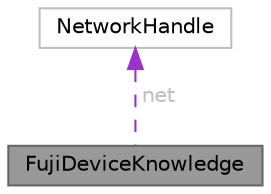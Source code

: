 digraph "FujiDeviceKnowledge"
{
 // LATEX_PDF_SIZE
  bgcolor="transparent";
  edge [fontname=Helvetica,fontsize=10,labelfontname=Helvetica,labelfontsize=10];
  node [fontname=Helvetica,fontsize=10,shape=box,height=0.2,width=0.4];
  Node1 [id="Node000001",label="FujiDeviceKnowledge",height=0.2,width=0.4,color="gray40", fillcolor="grey60", style="filled", fontcolor="black",tooltip="Holds runtime info about the camera."];
  Node2 -> Node1 [id="edge1_Node000001_Node000002",dir="back",color="darkorchid3",style="dashed",tooltip=" ",label=" net",fontcolor="grey" ];
  Node2 [id="Node000002",label="NetworkHandle",height=0.2,width=0.4,color="grey75", fillcolor="white", style="filled",URL="$structNetworkHandle.html",tooltip=" "];
}
